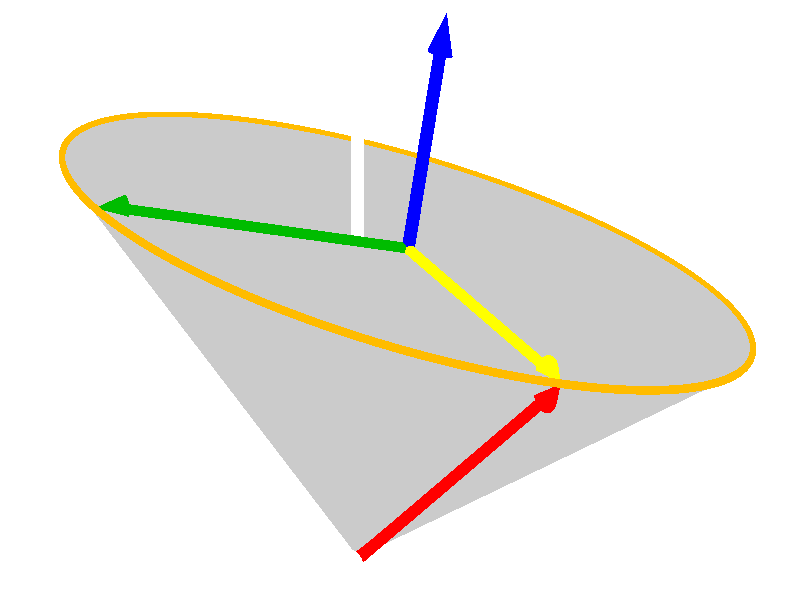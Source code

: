 //
// rodriguez.pov
//
// (c) 2021 Prof Dr Andreas Müller, OST Ostschweizer Fachhochschule
//
#version 3.7;
#include "colors.inc"

global_settings {
	assumed_gamma 1
}

#declare imagescale = 0.020;
#declare O = <0, 0, 0>;
#declare at = 0.015;

camera {
	location <8, 15, -50>
	look_at <0.1, 0.475, 0>
	right 16/9 * x * imagescale
	up y * imagescale
}

light_source {
	<-4, 20, -50> color White
	area_light <1,0,0> <0,0,1>, 10, 10
	adaptive 1
	jitter
}

sky_sphere {
	pigment {
		color rgb<1,1,1>
	}
}

#macro arrow(from, to, arrowthickness, c)
#declare arrowdirection = vnormalize(to - from);
#declare arrowlength = vlength(to - from);
union { 
	sphere {
		from, 1.1 * arrowthickness
	}
	cylinder {
		from,
		from + (arrowlength - 5 * arrowthickness) * arrowdirection,
		arrowthickness
	}
	cone {  
		from + (arrowlength - 5 * arrowthickness) * arrowdirection,
		2 * arrowthickness,
		to,
		0
	}
	pigment {
		color c
	}
	finish {
		specular 0.9
		metallic
	}
}
#end

#declare K = vnormalize(<0.2,1,0.1>);
#declare X = vnormalize(<1.1,1,-1.2>);
#declare O = <0,0,0>;

#declare r = vlength(vcross(K, X)) / vlength(K);

#declare l = 1.0;

arrow(< -l,  0,  0 >, < l, 0, 0 >, at, White)
arrow(<  0,  0, -l >, < 0, 0, l >, at, White)
arrow(<  0, -l,  0 >, < 0, l, 0 >, at, White)

arrow(O, X, at, Red)
arrow(O, K, at, Blue)

#macro punkt(H,phi)
	((H-vdot(K,H)*K)*cos(phi) + vcross(K,H)*sin(phi) + vdot(K,X)*K)
#end

cone { vdot(K, X) * K, r, O, 0
	pigment {
		color rgbt<0.6,0.6,0.6,0.5>
	}
	finish {
		specular 0.9
		metallic
	}
}


union {
	#declare phistep = pi / 100;
	#declare phi = 0;
	#while (phi < 2 * pi - phistep/2) 
		sphere { punkt(K, phi), at/2 }
		cylinder {
			punkt(X, phi),
			punkt(X, phi + phistep),
			at/2
		}
		#declare phi = phi + phistep;
	#end
	pigment {
		color Orange
	}
	finish {
		specular 0.9
		metallic
	}
}

arrow(vdot(K,X)*K, punkt(X, 0), at, Yellow)
#declare Darkgreen = rgb<0,0.5,0>;
arrow(vdot(K,X)*K, punkt(X, pi/2), at, Darkgreen)
